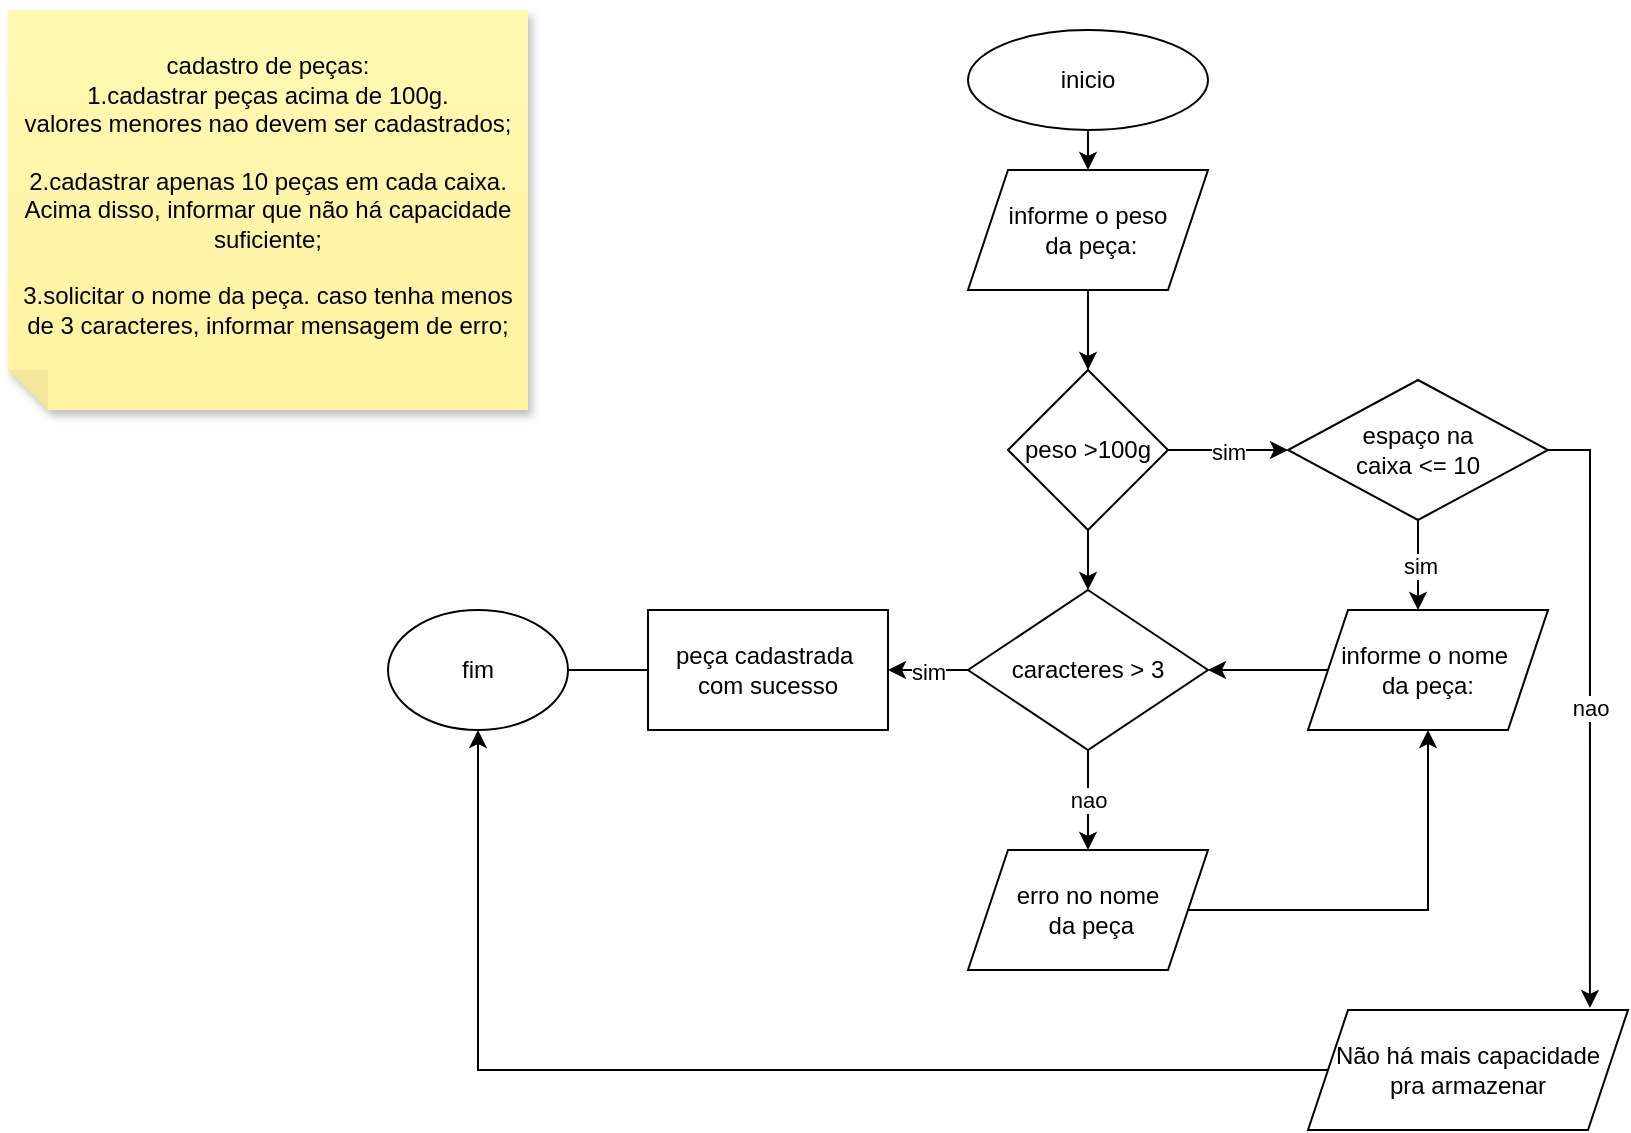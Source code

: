 <mxfile version="20.2.2" type="device"><diagram id="oZL8EtU1i4Ct5CzoqnJ1" name="Página-1"><mxGraphModel dx="647" dy="579" grid="1" gridSize="10" guides="1" tooltips="1" connect="1" arrows="1" fold="1" page="1" pageScale="1" pageWidth="827" pageHeight="1169" math="0" shadow="0"><root><mxCell id="0"/><mxCell id="1" parent="0"/><mxCell id="WP3bZuJrVcWNKHmS1kc1-1" value="cadastro de peças:&lt;br&gt;1.cadastrar peças acima de 100g.&lt;br&gt;valores menores nao devem ser cadastrados;&lt;br&gt;&lt;br&gt;2.cadastrar apenas 10 peças em cada caixa.&lt;br&gt;Acima disso, informar que não há capacidade suficiente;&lt;br&gt;&lt;br&gt;3.solicitar o nome da peça. caso tenha menos de 3 caracteres, informar mensagem de erro;&lt;br&gt;&lt;br&gt;" style="shape=note;whiteSpace=wrap;html=1;backgroundOutline=1;fontColor=#000000;darkOpacity=0.05;fillColor=#FFF9B2;strokeColor=none;fillStyle=solid;direction=west;gradientDirection=north;gradientColor=#FFF2A1;shadow=1;size=20;pointerEvents=1;" parent="1" vertex="1"><mxGeometry width="260" height="200" as="geometry"/></mxCell><mxCell id="WP3bZuJrVcWNKHmS1kc1-4" style="edgeStyle=orthogonalEdgeStyle;rounded=0;orthogonalLoop=1;jettySize=auto;html=1;exitX=0.5;exitY=1;exitDx=0;exitDy=0;entryX=0.5;entryY=0;entryDx=0;entryDy=0;" parent="1" source="WP3bZuJrVcWNKHmS1kc1-2" target="WP3bZuJrVcWNKHmS1kc1-3" edge="1"><mxGeometry relative="1" as="geometry"/></mxCell><mxCell id="WP3bZuJrVcWNKHmS1kc1-2" value="inicio" style="ellipse;whiteSpace=wrap;html=1;" parent="1" vertex="1"><mxGeometry x="480" y="10" width="120" height="50" as="geometry"/></mxCell><mxCell id="WP3bZuJrVcWNKHmS1kc1-8" style="edgeStyle=orthogonalEdgeStyle;rounded=0;orthogonalLoop=1;jettySize=auto;html=1;exitX=0.5;exitY=1;exitDx=0;exitDy=0;entryX=0.5;entryY=0;entryDx=0;entryDy=0;" parent="1" source="WP3bZuJrVcWNKHmS1kc1-3" target="WP3bZuJrVcWNKHmS1kc1-5" edge="1"><mxGeometry relative="1" as="geometry"/></mxCell><mxCell id="WP3bZuJrVcWNKHmS1kc1-3" value="informe o peso&lt;br&gt;&amp;nbsp;da peça:" style="shape=parallelogram;perimeter=parallelogramPerimeter;whiteSpace=wrap;html=1;fixedSize=1;" parent="1" vertex="1"><mxGeometry x="480" y="80" width="120" height="60" as="geometry"/></mxCell><mxCell id="WP3bZuJrVcWNKHmS1kc1-11" value="sim" style="edgeStyle=orthogonalEdgeStyle;rounded=0;orthogonalLoop=1;jettySize=auto;html=1;exitX=1;exitY=0.5;exitDx=0;exitDy=0;" parent="1" source="WP3bZuJrVcWNKHmS1kc1-5" edge="1"><mxGeometry relative="1" as="geometry"><mxPoint x="640" y="220" as="targetPoint"/></mxGeometry></mxCell><mxCell id="WP3bZuJrVcWNKHmS1kc1-42" style="edgeStyle=orthogonalEdgeStyle;rounded=0;orthogonalLoop=1;jettySize=auto;html=1;exitX=0.5;exitY=1;exitDx=0;exitDy=0;entryX=0.5;entryY=0;entryDx=0;entryDy=0;" parent="1" source="WP3bZuJrVcWNKHmS1kc1-5" target="WP3bZuJrVcWNKHmS1kc1-20" edge="1"><mxGeometry relative="1" as="geometry"/></mxCell><mxCell id="WP3bZuJrVcWNKHmS1kc1-5" value="peso &amp;gt;100g" style="rhombus;whiteSpace=wrap;html=1;" parent="1" vertex="1"><mxGeometry x="500" y="180" width="80" height="80" as="geometry"/></mxCell><mxCell id="WP3bZuJrVcWNKHmS1kc1-18" value="sim" style="edgeStyle=orthogonalEdgeStyle;rounded=0;orthogonalLoop=1;jettySize=auto;html=1;exitX=0.5;exitY=1;exitDx=0;exitDy=0;" parent="1" source="WP3bZuJrVcWNKHmS1kc1-13" edge="1"><mxGeometry relative="1" as="geometry"><mxPoint x="705" y="300" as="targetPoint"/></mxGeometry></mxCell><mxCell id="WP3bZuJrVcWNKHmS1kc1-44" value="nao" style="edgeStyle=orthogonalEdgeStyle;rounded=0;orthogonalLoop=1;jettySize=auto;html=1;exitX=1;exitY=0.5;exitDx=0;exitDy=0;entryX=0.881;entryY=-0.017;entryDx=0;entryDy=0;entryPerimeter=0;" parent="1" source="WP3bZuJrVcWNKHmS1kc1-13" target="WP3bZuJrVcWNKHmS1kc1-15" edge="1"><mxGeometry relative="1" as="geometry"/></mxCell><mxCell id="WP3bZuJrVcWNKHmS1kc1-13" value="espaço na &lt;br&gt;caixa &amp;lt;= 10" style="rhombus;whiteSpace=wrap;html=1;" parent="1" vertex="1"><mxGeometry x="640" y="185" width="130" height="70" as="geometry"/></mxCell><mxCell id="WP3bZuJrVcWNKHmS1kc1-45" style="edgeStyle=orthogonalEdgeStyle;rounded=0;orthogonalLoop=1;jettySize=auto;html=1;exitX=0;exitY=0.5;exitDx=0;exitDy=0;entryX=0.5;entryY=1;entryDx=0;entryDy=0;" parent="1" source="WP3bZuJrVcWNKHmS1kc1-15" target="WP3bZuJrVcWNKHmS1kc1-41" edge="1"><mxGeometry relative="1" as="geometry"/></mxCell><mxCell id="WP3bZuJrVcWNKHmS1kc1-15" value="Não há mais capacidade&lt;br&gt;pra armazenar" style="shape=parallelogram;perimeter=parallelogramPerimeter;whiteSpace=wrap;html=1;fixedSize=1;" parent="1" vertex="1"><mxGeometry x="650" y="500" width="160" height="60" as="geometry"/></mxCell><mxCell id="WP3bZuJrVcWNKHmS1kc1-21" style="edgeStyle=orthogonalEdgeStyle;rounded=0;orthogonalLoop=1;jettySize=auto;html=1;exitX=0;exitY=0.5;exitDx=0;exitDy=0;entryX=1;entryY=0.5;entryDx=0;entryDy=0;" parent="1" source="WP3bZuJrVcWNKHmS1kc1-19" target="WP3bZuJrVcWNKHmS1kc1-20" edge="1"><mxGeometry relative="1" as="geometry"/></mxCell><mxCell id="WP3bZuJrVcWNKHmS1kc1-19" value="informe o nome&amp;nbsp;&lt;br&gt;da peça:" style="shape=parallelogram;perimeter=parallelogramPerimeter;whiteSpace=wrap;html=1;fixedSize=1;" parent="1" vertex="1"><mxGeometry x="650" y="300" width="120" height="60" as="geometry"/></mxCell><mxCell id="WP3bZuJrVcWNKHmS1kc1-36" value="nao" style="edgeStyle=orthogonalEdgeStyle;rounded=0;orthogonalLoop=1;jettySize=auto;html=1;exitX=0.5;exitY=1;exitDx=0;exitDy=0;entryX=0.5;entryY=0;entryDx=0;entryDy=0;" parent="1" source="WP3bZuJrVcWNKHmS1kc1-20" target="WP3bZuJrVcWNKHmS1kc1-35" edge="1"><mxGeometry relative="1" as="geometry"/></mxCell><mxCell id="WP3bZuJrVcWNKHmS1kc1-38" value="sim" style="edgeStyle=orthogonalEdgeStyle;rounded=0;orthogonalLoop=1;jettySize=auto;html=1;exitX=0;exitY=0.5;exitDx=0;exitDy=0;" parent="1" source="WP3bZuJrVcWNKHmS1kc1-20" edge="1"><mxGeometry relative="1" as="geometry"><mxPoint x="440" y="330" as="targetPoint"/></mxGeometry></mxCell><mxCell id="WP3bZuJrVcWNKHmS1kc1-20" value="caracteres &amp;gt; 3" style="rhombus;whiteSpace=wrap;html=1;" parent="1" vertex="1"><mxGeometry x="480" y="290" width="120" height="80" as="geometry"/></mxCell><mxCell id="WP3bZuJrVcWNKHmS1kc1-37" style="edgeStyle=orthogonalEdgeStyle;rounded=0;orthogonalLoop=1;jettySize=auto;html=1;exitX=1;exitY=0.5;exitDx=0;exitDy=0;entryX=0.5;entryY=1;entryDx=0;entryDy=0;" parent="1" source="WP3bZuJrVcWNKHmS1kc1-35" target="WP3bZuJrVcWNKHmS1kc1-19" edge="1"><mxGeometry relative="1" as="geometry"/></mxCell><mxCell id="WP3bZuJrVcWNKHmS1kc1-35" value="erro no nome&lt;br&gt;&amp;nbsp;da peça" style="shape=parallelogram;perimeter=parallelogramPerimeter;whiteSpace=wrap;html=1;fixedSize=1;" parent="1" vertex="1"><mxGeometry x="480" y="420" width="120" height="60" as="geometry"/></mxCell><mxCell id="WP3bZuJrVcWNKHmS1kc1-40" style="edgeStyle=orthogonalEdgeStyle;rounded=0;orthogonalLoop=1;jettySize=auto;html=1;exitX=0;exitY=0.5;exitDx=0;exitDy=0;" parent="1" source="WP3bZuJrVcWNKHmS1kc1-39" edge="1"><mxGeometry relative="1" as="geometry"><mxPoint x="270" y="330" as="targetPoint"/></mxGeometry></mxCell><mxCell id="WP3bZuJrVcWNKHmS1kc1-39" value="peça cadastrada&amp;nbsp;&lt;br&gt;com sucesso" style="rounded=0;whiteSpace=wrap;html=1;" parent="1" vertex="1"><mxGeometry x="320" y="300" width="120" height="60" as="geometry"/></mxCell><mxCell id="WP3bZuJrVcWNKHmS1kc1-41" value="fim" style="ellipse;whiteSpace=wrap;html=1;" parent="1" vertex="1"><mxGeometry x="190" y="300" width="90" height="60" as="geometry"/></mxCell></root></mxGraphModel></diagram></mxfile>